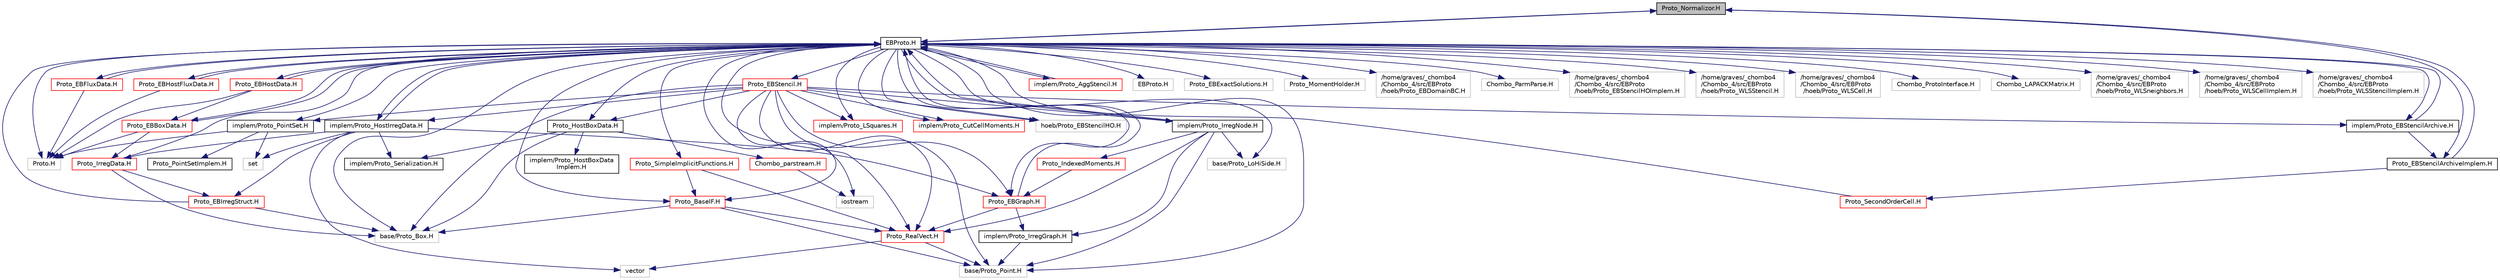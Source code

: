 digraph "Proto_Normalizor.H"
{
  edge [fontname="Helvetica",fontsize="10",labelfontname="Helvetica",labelfontsize="10"];
  node [fontname="Helvetica",fontsize="10",shape=record];
  Node0 [label="Proto_Normalizor.H",height=0.2,width=0.4,color="black", fillcolor="grey75", style="filled", fontcolor="black"];
  Node0 -> Node1 [color="midnightblue",fontsize="10",style="solid",fontname="Helvetica"];
  Node1 [label="EBProto.H",height=0.2,width=0.4,color="black", fillcolor="white", style="filled",URL="$EBProto_8H.html"];
  Node1 -> Node2 [color="midnightblue",fontsize="10",style="solid",fontname="Helvetica"];
  Node2 [label="Proto.H",height=0.2,width=0.4,color="grey75", fillcolor="white", style="filled"];
  Node1 -> Node3 [color="midnightblue",fontsize="10",style="solid",fontname="Helvetica"];
  Node3 [label="base/Proto_LoHiSide.H",height=0.2,width=0.4,color="grey75", fillcolor="white", style="filled"];
  Node1 -> Node4 [color="midnightblue",fontsize="10",style="solid",fontname="Helvetica"];
  Node4 [label="implem/Proto_PointSet.H",height=0.2,width=0.4,color="black", fillcolor="white", style="filled",URL="$Proto__PointSet_8H.html"];
  Node4 -> Node2 [color="midnightblue",fontsize="10",style="solid",fontname="Helvetica"];
  Node4 -> Node5 [color="midnightblue",fontsize="10",style="solid",fontname="Helvetica"];
  Node5 [label="set",height=0.2,width=0.4,color="grey75", fillcolor="white", style="filled"];
  Node4 -> Node6 [color="midnightblue",fontsize="10",style="solid",fontname="Helvetica"];
  Node6 [label="Proto_PointSetImplem.H",height=0.2,width=0.4,color="black", fillcolor="white", style="filled",URL="$Proto__PointSetImplem_8H.html"];
  Node1 -> Node7 [color="midnightblue",fontsize="10",style="solid",fontname="Helvetica"];
  Node7 [label="Proto_HostBoxData.H",height=0.2,width=0.4,color="black", fillcolor="white", style="filled",URL="$Proto__HostBoxData_8H.html"];
  Node7 -> Node8 [color="midnightblue",fontsize="10",style="solid",fontname="Helvetica"];
  Node8 [label="base/Proto_Box.H",height=0.2,width=0.4,color="grey75", fillcolor="white", style="filled"];
  Node7 -> Node9 [color="midnightblue",fontsize="10",style="solid",fontname="Helvetica"];
  Node9 [label="Chombo_parstream.H",height=0.2,width=0.4,color="red", fillcolor="white", style="filled",URL="$Chombo__parstream_8H.html"];
  Node9 -> Node10 [color="midnightblue",fontsize="10",style="solid",fontname="Helvetica"];
  Node10 [label="iostream",height=0.2,width=0.4,color="grey75", fillcolor="white", style="filled"];
  Node7 -> Node15 [color="midnightblue",fontsize="10",style="solid",fontname="Helvetica"];
  Node15 [label="implem/Proto_Serialization.H",height=0.2,width=0.4,color="black", fillcolor="white", style="filled",URL="$Proto__Serialization_8H.html"];
  Node7 -> Node16 [color="midnightblue",fontsize="10",style="solid",fontname="Helvetica"];
  Node16 [label="implem/Proto_HostBoxData\lImplem.H",height=0.2,width=0.4,color="black", fillcolor="white", style="filled",URL="$Proto__HostBoxDataImplem_8H.html"];
  Node1 -> Node17 [color="midnightblue",fontsize="10",style="solid",fontname="Helvetica"];
  Node17 [label="implem/Proto_HostIrregData.H",height=0.2,width=0.4,color="black", fillcolor="white", style="filled",URL="$Proto__HostIrregData_8H.html"];
  Node17 -> Node18 [color="midnightblue",fontsize="10",style="solid",fontname="Helvetica"];
  Node18 [label="vector",height=0.2,width=0.4,color="grey75", fillcolor="white", style="filled"];
  Node17 -> Node5 [color="midnightblue",fontsize="10",style="solid",fontname="Helvetica"];
  Node17 -> Node19 [color="midnightblue",fontsize="10",style="solid",fontname="Helvetica"];
  Node19 [label="Proto_EBGraph.H",height=0.2,width=0.4,color="red", fillcolor="white", style="filled",URL="$Proto__EBGraph_8H.html"];
  Node19 -> Node20 [color="midnightblue",fontsize="10",style="solid",fontname="Helvetica"];
  Node20 [label="implem/Proto_IrregGraph.H",height=0.2,width=0.4,color="black", fillcolor="white", style="filled",URL="$Proto__IrregGraph_8H.html"];
  Node20 -> Node21 [color="midnightblue",fontsize="10",style="solid",fontname="Helvetica"];
  Node21 [label="base/Proto_Point.H",height=0.2,width=0.4,color="grey75", fillcolor="white", style="filled"];
  Node19 -> Node1 [color="midnightblue",fontsize="10",style="solid",fontname="Helvetica"];
  Node19 -> Node22 [color="midnightblue",fontsize="10",style="solid",fontname="Helvetica"];
  Node22 [label="Proto_RealVect.H",height=0.2,width=0.4,color="red", fillcolor="white", style="filled",URL="$Proto__RealVect_8H.html"];
  Node22 -> Node18 [color="midnightblue",fontsize="10",style="solid",fontname="Helvetica"];
  Node22 -> Node21 [color="midnightblue",fontsize="10",style="solid",fontname="Helvetica"];
  Node17 -> Node1 [color="midnightblue",fontsize="10",style="solid",fontname="Helvetica"];
  Node17 -> Node46 [color="midnightblue",fontsize="10",style="solid",fontname="Helvetica"];
  Node46 [label="Proto_EBIrregStruct.H",height=0.2,width=0.4,color="red", fillcolor="white", style="filled",URL="$Proto__EBIrregStruct_8H.html"];
  Node46 -> Node8 [color="midnightblue",fontsize="10",style="solid",fontname="Helvetica"];
  Node46 -> Node1 [color="midnightblue",fontsize="10",style="solid",fontname="Helvetica"];
  Node17 -> Node15 [color="midnightblue",fontsize="10",style="solid",fontname="Helvetica"];
  Node17 -> Node48 [color="midnightblue",fontsize="10",style="solid",fontname="Helvetica"];
  Node48 [label="Proto_IrregData.H",height=0.2,width=0.4,color="red", fillcolor="white", style="filled",URL="$Proto__IrregData_8H.html"];
  Node48 -> Node8 [color="midnightblue",fontsize="10",style="solid",fontname="Helvetica"];
  Node48 -> Node1 [color="midnightblue",fontsize="10",style="solid",fontname="Helvetica"];
  Node48 -> Node46 [color="midnightblue",fontsize="10",style="solid",fontname="Helvetica"];
  Node1 -> Node50 [color="midnightblue",fontsize="10",style="solid",fontname="Helvetica"];
  Node50 [label="implem/Proto_IrregNode.H",height=0.2,width=0.4,color="black", fillcolor="white", style="filled",URL="$Proto__IrregNode_8H.html"];
  Node50 -> Node21 [color="midnightblue",fontsize="10",style="solid",fontname="Helvetica"];
  Node50 -> Node22 [color="midnightblue",fontsize="10",style="solid",fontname="Helvetica"];
  Node50 -> Node3 [color="midnightblue",fontsize="10",style="solid",fontname="Helvetica"];
  Node50 -> Node51 [color="midnightblue",fontsize="10",style="solid",fontname="Helvetica"];
  Node51 [label="Proto_IndexedMoments.H",height=0.2,width=0.4,color="red", fillcolor="white", style="filled",URL="$Proto__IndexedMoments_8H.html"];
  Node51 -> Node19 [color="midnightblue",fontsize="10",style="solid",fontname="Helvetica"];
  Node50 -> Node1 [color="midnightblue",fontsize="10",style="solid",fontname="Helvetica"];
  Node50 -> Node20 [color="midnightblue",fontsize="10",style="solid",fontname="Helvetica"];
  Node1 -> Node19 [color="midnightblue",fontsize="10",style="solid",fontname="Helvetica"];
  Node1 -> Node57 [color="midnightblue",fontsize="10",style="solid",fontname="Helvetica"];
  Node57 [label="Proto_EBBoxData.H",height=0.2,width=0.4,color="red", fillcolor="white", style="filled",URL="$Proto__EBBoxData_8H.html"];
  Node57 -> Node2 [color="midnightblue",fontsize="10",style="solid",fontname="Helvetica"];
  Node57 -> Node1 [color="midnightblue",fontsize="10",style="solid",fontname="Helvetica"];
  Node57 -> Node48 [color="midnightblue",fontsize="10",style="solid",fontname="Helvetica"];
  Node1 -> Node59 [color="midnightblue",fontsize="10",style="solid",fontname="Helvetica"];
  Node59 [label="Proto_EBFluxData.H",height=0.2,width=0.4,color="red", fillcolor="white", style="filled",URL="$Proto__EBFluxData_8H.html"];
  Node59 -> Node2 [color="midnightblue",fontsize="10",style="solid",fontname="Helvetica"];
  Node59 -> Node1 [color="midnightblue",fontsize="10",style="solid",fontname="Helvetica"];
  Node1 -> Node60 [color="midnightblue",fontsize="10",style="solid",fontname="Helvetica"];
  Node60 [label="implem/Proto_AggStencil.H",height=0.2,width=0.4,color="red", fillcolor="white", style="filled",URL="$Proto__AggStencil_8H.html"];
  Node60 -> Node1 [color="midnightblue",fontsize="10",style="solid",fontname="Helvetica"];
  Node1 -> Node65 [color="midnightblue",fontsize="10",style="solid",fontname="Helvetica"];
  Node65 [label="Proto_EBStencil.H",height=0.2,width=0.4,color="red", fillcolor="white", style="filled",URL="$Proto__EBStencil_8H.html"];
  Node65 -> Node22 [color="midnightblue",fontsize="10",style="solid",fontname="Helvetica"];
  Node65 -> Node8 [color="midnightblue",fontsize="10",style="solid",fontname="Helvetica"];
  Node65 -> Node21 [color="midnightblue",fontsize="10",style="solid",fontname="Helvetica"];
  Node65 -> Node66 [color="midnightblue",fontsize="10",style="solid",fontname="Helvetica"];
  Node66 [label="implem/Proto_LSquares.H",height=0.2,width=0.4,color="red", fillcolor="white", style="filled",URL="$Proto__LSquares_8H.html"];
  Node65 -> Node68 [color="midnightblue",fontsize="10",style="solid",fontname="Helvetica"];
  Node68 [label="Proto_BaseIF.H",height=0.2,width=0.4,color="red", fillcolor="white", style="filled",URL="$Proto__BaseIF_8H.html"];
  Node68 -> Node22 [color="midnightblue",fontsize="10",style="solid",fontname="Helvetica"];
  Node68 -> Node21 [color="midnightblue",fontsize="10",style="solid",fontname="Helvetica"];
  Node68 -> Node8 [color="midnightblue",fontsize="10",style="solid",fontname="Helvetica"];
  Node65 -> Node50 [color="midnightblue",fontsize="10",style="solid",fontname="Helvetica"];
  Node65 -> Node69 [color="midnightblue",fontsize="10",style="solid",fontname="Helvetica"];
  Node69 [label="implem/Proto_CutCellMoments.H",height=0.2,width=0.4,color="red", fillcolor="white", style="filled",URL="$Proto__CutCellMoments_8H.html"];
  Node65 -> Node7 [color="midnightblue",fontsize="10",style="solid",fontname="Helvetica"];
  Node65 -> Node17 [color="midnightblue",fontsize="10",style="solid",fontname="Helvetica"];
  Node65 -> Node4 [color="midnightblue",fontsize="10",style="solid",fontname="Helvetica"];
  Node65 -> Node19 [color="midnightblue",fontsize="10",style="solid",fontname="Helvetica"];
  Node65 -> Node84 [color="midnightblue",fontsize="10",style="solid",fontname="Helvetica"];
  Node84 [label="implem/Proto_EBStencilArchive.H",height=0.2,width=0.4,color="black", fillcolor="white", style="filled",URL="$Proto__EBStencilArchive_8H.html"];
  Node84 -> Node1 [color="midnightblue",fontsize="10",style="solid",fontname="Helvetica"];
  Node84 -> Node85 [color="midnightblue",fontsize="10",style="solid",fontname="Helvetica"];
  Node85 [label="Proto_EBStencilArchiveImplem.H",height=0.2,width=0.4,color="black", fillcolor="white", style="filled",URL="$Proto__EBStencilArchiveImplem_8H.html"];
  Node85 -> Node0 [color="midnightblue",fontsize="10",style="solid",fontname="Helvetica"];
  Node85 -> Node86 [color="midnightblue",fontsize="10",style="solid",fontname="Helvetica"];
  Node86 [label="Proto_SecondOrderCell.H",height=0.2,width=0.4,color="red", fillcolor="white", style="filled",URL="$Proto__SecondOrderCell_8H.html"];
  Node86 -> Node1 [color="midnightblue",fontsize="10",style="solid",fontname="Helvetica"];
  Node65 -> Node89 [color="midnightblue",fontsize="10",style="solid",fontname="Helvetica"];
  Node89 [label="hoeb/Proto_EBStencilHO.H",height=0.2,width=0.4,color="grey75", fillcolor="white", style="filled"];
  Node1 -> Node92 [color="midnightblue",fontsize="10",style="solid",fontname="Helvetica"];
  Node92 [label="EBProto.H",height=0.2,width=0.4,color="grey75", fillcolor="white", style="filled"];
  Node1 -> Node93 [color="midnightblue",fontsize="10",style="solid",fontname="Helvetica"];
  Node93 [label="Proto_EBExactSolutions.H",height=0.2,width=0.4,color="grey75", fillcolor="white", style="filled"];
  Node1 -> Node94 [color="midnightblue",fontsize="10",style="solid",fontname="Helvetica"];
  Node94 [label="Proto_MomentHolder.H",height=0.2,width=0.4,color="grey75", fillcolor="white", style="filled"];
  Node1 -> Node95 [color="midnightblue",fontsize="10",style="solid",fontname="Helvetica"];
  Node95 [label="/home/graves/_chombo4\l/Chombo_4/src/EBProto\l/hoeb/Proto_EBDomainBC.H",height=0.2,width=0.4,color="grey75", fillcolor="white", style="filled"];
  Node1 -> Node10 [color="midnightblue",fontsize="10",style="solid",fontname="Helvetica"];
  Node1 -> Node96 [color="midnightblue",fontsize="10",style="solid",fontname="Helvetica"];
  Node96 [label="Chombo_ParmParse.H",height=0.2,width=0.4,color="grey75", fillcolor="white", style="filled"];
  Node1 -> Node97 [color="midnightblue",fontsize="10",style="solid",fontname="Helvetica"];
  Node97 [label="/home/graves/_chombo4\l/Chombo_4/src/EBProto\l/hoeb/Proto_EBStencilHOImplem.H",height=0.2,width=0.4,color="grey75", fillcolor="white", style="filled"];
  Node1 -> Node0 [color="midnightblue",fontsize="10",style="solid",fontname="Helvetica"];
  Node1 -> Node98 [color="midnightblue",fontsize="10",style="solid",fontname="Helvetica"];
  Node98 [label="/home/graves/_chombo4\l/Chombo_4/src/EBProto\l/hoeb/Proto_WLSStencil.H",height=0.2,width=0.4,color="grey75", fillcolor="white", style="filled"];
  Node1 -> Node99 [color="midnightblue",fontsize="10",style="solid",fontname="Helvetica"];
  Node99 [label="/home/graves/_chombo4\l/Chombo_4/src/EBProto\l/hoeb/Proto_WLSCell.H",height=0.2,width=0.4,color="grey75", fillcolor="white", style="filled"];
  Node1 -> Node100 [color="midnightblue",fontsize="10",style="solid",fontname="Helvetica"];
  Node100 [label="Chombo_ProtoInterface.H",height=0.2,width=0.4,color="grey75", fillcolor="white", style="filled"];
  Node1 -> Node101 [color="midnightblue",fontsize="10",style="solid",fontname="Helvetica"];
  Node101 [label="Chombo_LAPACKMatrix.H",height=0.2,width=0.4,color="grey75", fillcolor="white", style="filled"];
  Node1 -> Node102 [color="midnightblue",fontsize="10",style="solid",fontname="Helvetica"];
  Node102 [label="/home/graves/_chombo4\l/Chombo_4/src/EBProto\l/hoeb/Proto_WLSneighbors.H",height=0.2,width=0.4,color="grey75", fillcolor="white", style="filled"];
  Node1 -> Node103 [color="midnightblue",fontsize="10",style="solid",fontname="Helvetica"];
  Node103 [label="/home/graves/_chombo4\l/Chombo_4/src/EBProto\l/hoeb/Proto_WLSCellImplem.H",height=0.2,width=0.4,color="grey75", fillcolor="white", style="filled"];
  Node1 -> Node104 [color="midnightblue",fontsize="10",style="solid",fontname="Helvetica"];
  Node104 [label="/home/graves/_chombo4\l/Chombo_4/src/EBProto\l/hoeb/Proto_WLSStencilImplem.H",height=0.2,width=0.4,color="grey75", fillcolor="white", style="filled"];
  Node1 -> Node84 [color="midnightblue",fontsize="10",style="solid",fontname="Helvetica"];
  Node1 -> Node105 [color="midnightblue",fontsize="10",style="solid",fontname="Helvetica"];
  Node105 [label="Proto_SimpleImplicitFunctions.H",height=0.2,width=0.4,color="red", fillcolor="white", style="filled",URL="$Proto__SimpleImplicitFunctions_8H.html"];
  Node105 -> Node22 [color="midnightblue",fontsize="10",style="solid",fontname="Helvetica"];
  Node105 -> Node68 [color="midnightblue",fontsize="10",style="solid",fontname="Helvetica"];
  Node1 -> Node22 [color="midnightblue",fontsize="10",style="solid",fontname="Helvetica"];
  Node1 -> Node8 [color="midnightblue",fontsize="10",style="solid",fontname="Helvetica"];
  Node1 -> Node21 [color="midnightblue",fontsize="10",style="solid",fontname="Helvetica"];
  Node1 -> Node66 [color="midnightblue",fontsize="10",style="solid",fontname="Helvetica"];
  Node1 -> Node68 [color="midnightblue",fontsize="10",style="solid",fontname="Helvetica"];
  Node1 -> Node69 [color="midnightblue",fontsize="10",style="solid",fontname="Helvetica"];
  Node1 -> Node91 [color="midnightblue",fontsize="10",style="solid",fontname="Helvetica"];
  Node91 [label="Proto_EBHostData.H",height=0.2,width=0.4,color="red", fillcolor="white", style="filled",URL="$Proto__EBHostData_8H.html"];
  Node91 -> Node2 [color="midnightblue",fontsize="10",style="solid",fontname="Helvetica"];
  Node91 -> Node1 [color="midnightblue",fontsize="10",style="solid",fontname="Helvetica"];
  Node91 -> Node57 [color="midnightblue",fontsize="10",style="solid",fontname="Helvetica"];
  Node1 -> Node106 [color="midnightblue",fontsize="10",style="solid",fontname="Helvetica"];
  Node106 [label="Proto_EBHostFluxData.H",height=0.2,width=0.4,color="red", fillcolor="white", style="filled",URL="$Proto__EBHostFluxData_8H.html"];
  Node106 -> Node2 [color="midnightblue",fontsize="10",style="solid",fontname="Helvetica"];
  Node106 -> Node1 [color="midnightblue",fontsize="10",style="solid",fontname="Helvetica"];
  Node1 -> Node89 [color="midnightblue",fontsize="10",style="solid",fontname="Helvetica"];
  Node0 -> Node85 [color="midnightblue",fontsize="10",style="solid",fontname="Helvetica"];
}
